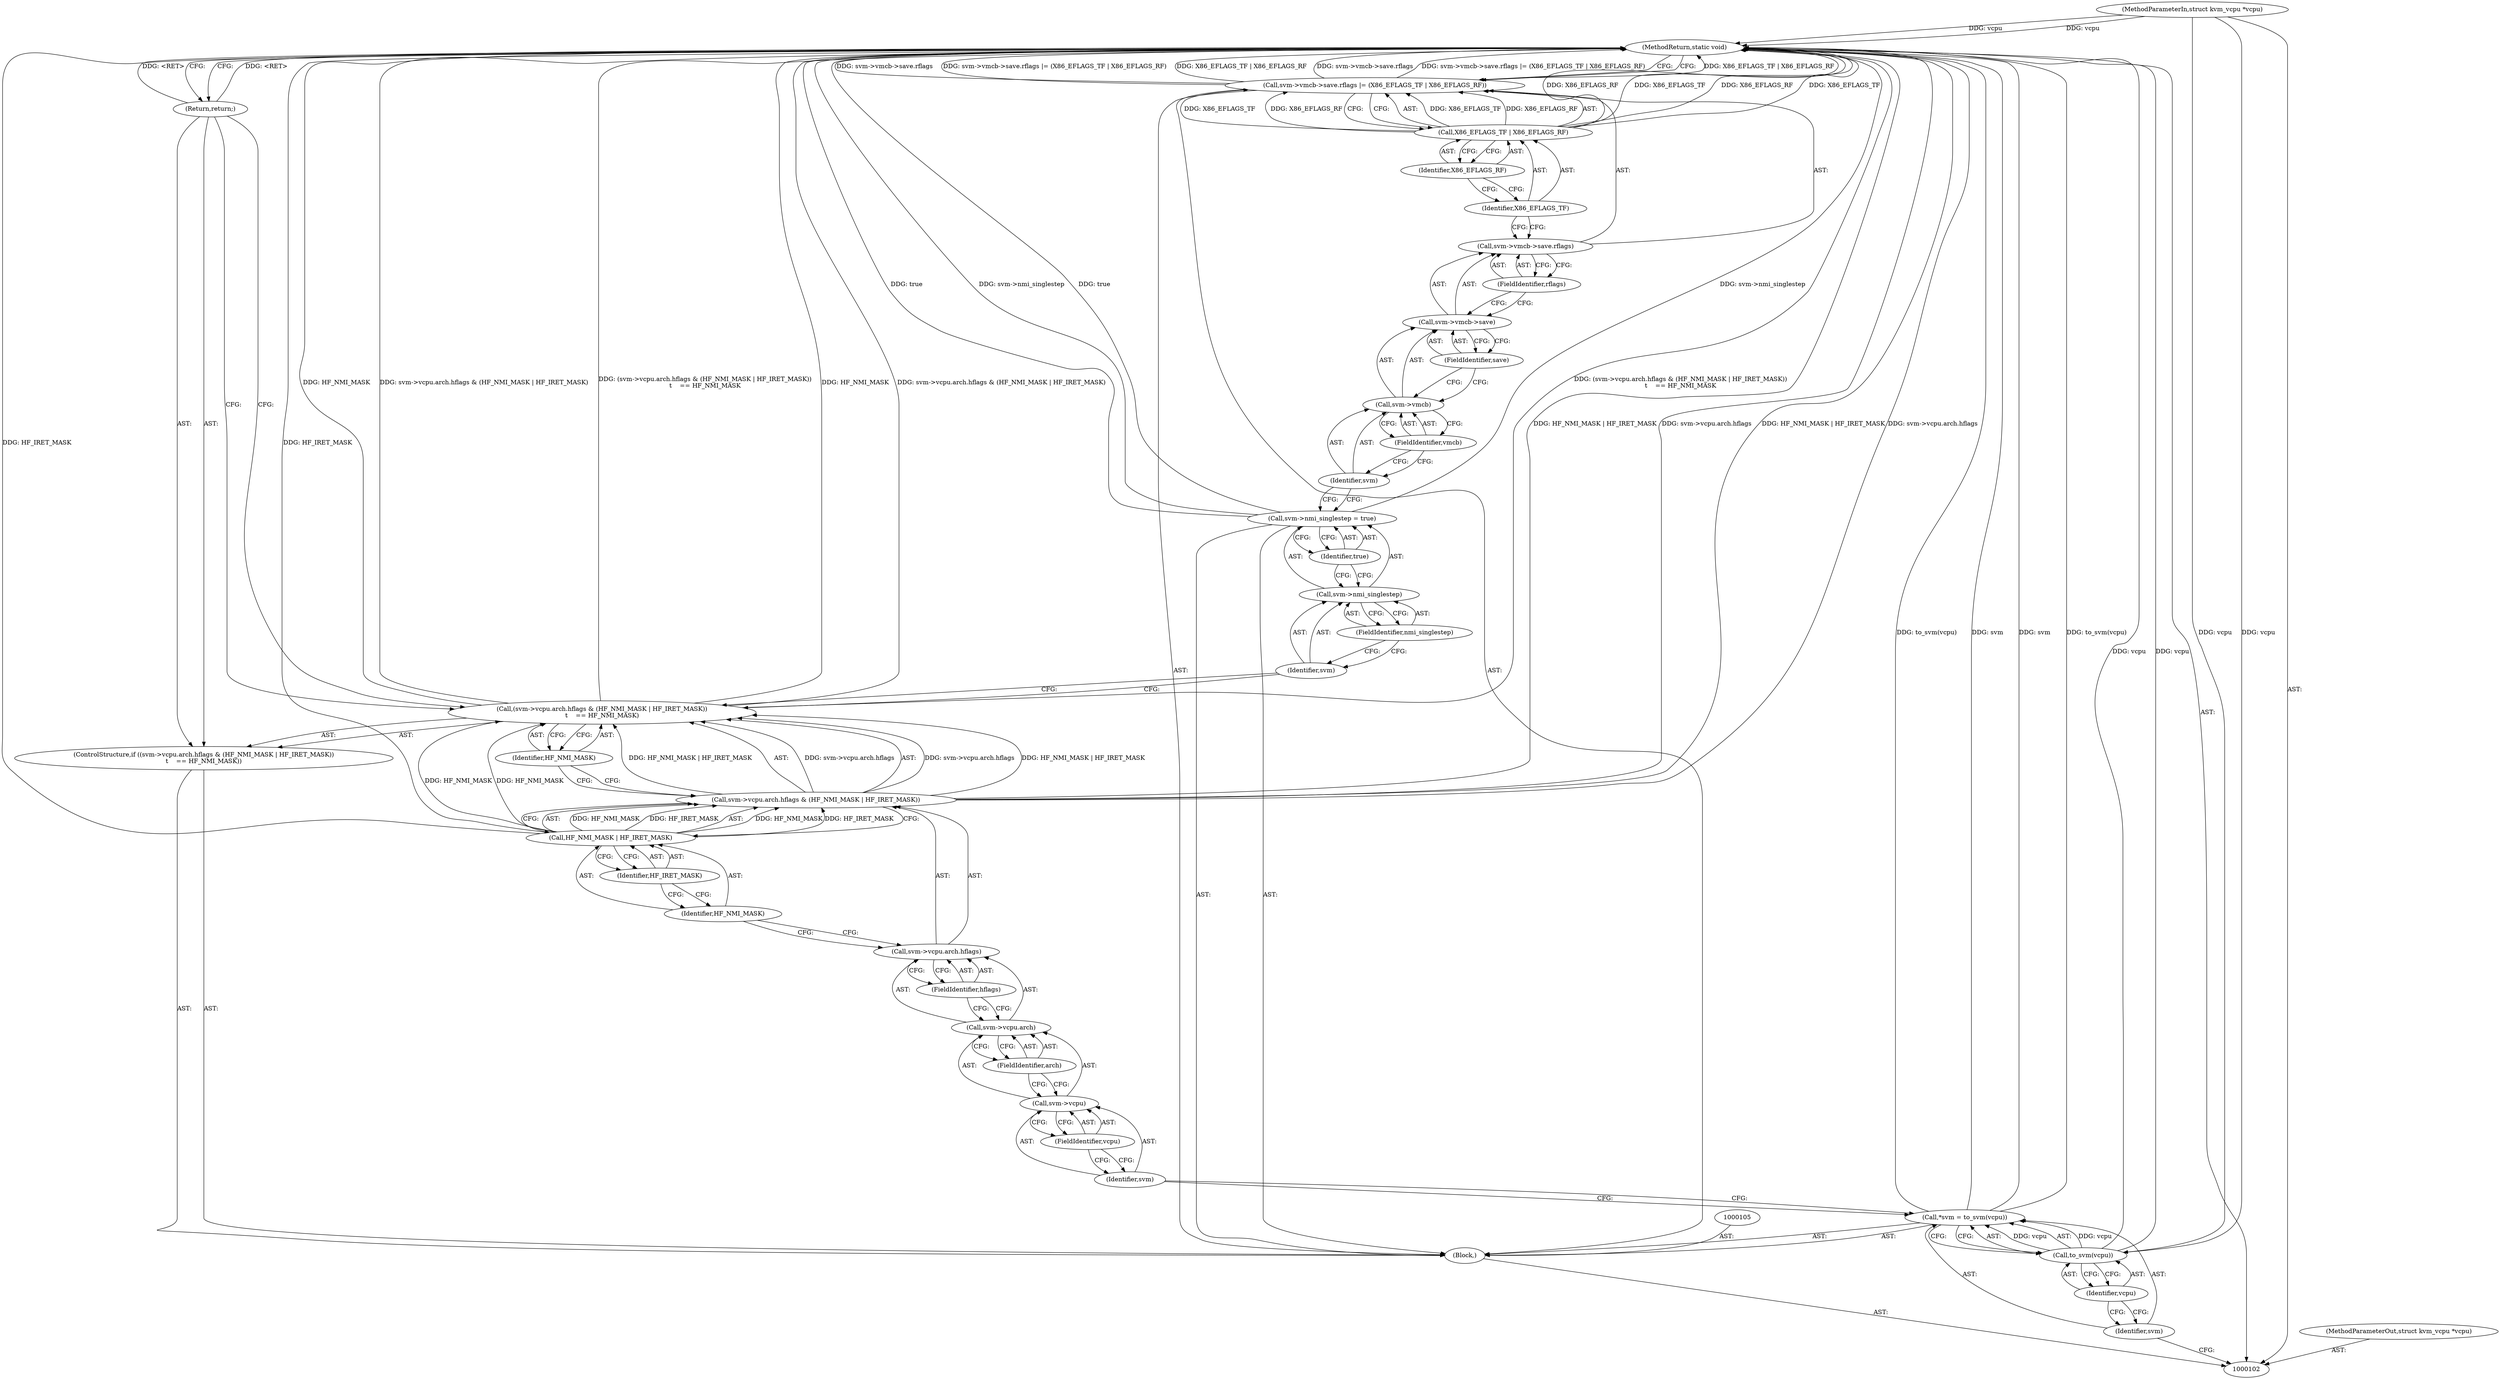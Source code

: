 digraph "0_linux_cbdb967af3d54993f5814f1cee0ed311a055377d_0" {
"1000141" [label="(MethodReturn,static void)"];
"1000103" [label="(MethodParameterIn,struct kvm_vcpu *vcpu)"];
"1000187" [label="(MethodParameterOut,struct kvm_vcpu *vcpu)"];
"1000125" [label="(Call,svm->nmi_singlestep = true)"];
"1000126" [label="(Call,svm->nmi_singlestep)"];
"1000127" [label="(Identifier,svm)"];
"1000129" [label="(Identifier,true)"];
"1000128" [label="(FieldIdentifier,nmi_singlestep)"];
"1000136" [label="(FieldIdentifier,save)"];
"1000137" [label="(FieldIdentifier,rflags)"];
"1000130" [label="(Call,svm->vmcb->save.rflags |= (X86_EFLAGS_TF | X86_EFLAGS_RF))"];
"1000131" [label="(Call,svm->vmcb->save.rflags)"];
"1000132" [label="(Call,svm->vmcb->save)"];
"1000133" [label="(Call,svm->vmcb)"];
"1000134" [label="(Identifier,svm)"];
"1000138" [label="(Call,X86_EFLAGS_TF | X86_EFLAGS_RF)"];
"1000139" [label="(Identifier,X86_EFLAGS_TF)"];
"1000140" [label="(Identifier,X86_EFLAGS_RF)"];
"1000135" [label="(FieldIdentifier,vmcb)"];
"1000104" [label="(Block,)"];
"1000106" [label="(Call,*svm = to_svm(vcpu))"];
"1000107" [label="(Identifier,svm)"];
"1000108" [label="(Call,to_svm(vcpu))"];
"1000109" [label="(Identifier,vcpu)"];
"1000110" [label="(ControlStructure,if ((svm->vcpu.arch.hflags & (HF_NMI_MASK | HF_IRET_MASK))\n\t    == HF_NMI_MASK))"];
"1000117" [label="(FieldIdentifier,vcpu)"];
"1000118" [label="(FieldIdentifier,arch)"];
"1000119" [label="(FieldIdentifier,hflags)"];
"1000120" [label="(Call,HF_NMI_MASK | HF_IRET_MASK)"];
"1000121" [label="(Identifier,HF_NMI_MASK)"];
"1000122" [label="(Identifier,HF_IRET_MASK)"];
"1000111" [label="(Call,(svm->vcpu.arch.hflags & (HF_NMI_MASK | HF_IRET_MASK))\n\t    == HF_NMI_MASK)"];
"1000112" [label="(Call,svm->vcpu.arch.hflags & (HF_NMI_MASK | HF_IRET_MASK))"];
"1000113" [label="(Call,svm->vcpu.arch.hflags)"];
"1000114" [label="(Call,svm->vcpu.arch)"];
"1000115" [label="(Call,svm->vcpu)"];
"1000116" [label="(Identifier,svm)"];
"1000123" [label="(Identifier,HF_NMI_MASK)"];
"1000124" [label="(Return,return;)"];
"1000141" -> "1000102"  [label="AST: "];
"1000141" -> "1000124"  [label="CFG: "];
"1000141" -> "1000130"  [label="CFG: "];
"1000124" -> "1000141"  [label="DDG: <RET>"];
"1000106" -> "1000141"  [label="DDG: to_svm(vcpu)"];
"1000106" -> "1000141"  [label="DDG: svm"];
"1000138" -> "1000141"  [label="DDG: X86_EFLAGS_RF"];
"1000138" -> "1000141"  [label="DDG: X86_EFLAGS_TF"];
"1000111" -> "1000141"  [label="DDG: svm->vcpu.arch.hflags & (HF_NMI_MASK | HF_IRET_MASK)"];
"1000111" -> "1000141"  [label="DDG: (svm->vcpu.arch.hflags & (HF_NMI_MASK | HF_IRET_MASK))\n\t    == HF_NMI_MASK"];
"1000111" -> "1000141"  [label="DDG: HF_NMI_MASK"];
"1000120" -> "1000141"  [label="DDG: HF_IRET_MASK"];
"1000130" -> "1000141"  [label="DDG: X86_EFLAGS_TF | X86_EFLAGS_RF"];
"1000130" -> "1000141"  [label="DDG: svm->vmcb->save.rflags"];
"1000130" -> "1000141"  [label="DDG: svm->vmcb->save.rflags |= (X86_EFLAGS_TF | X86_EFLAGS_RF)"];
"1000125" -> "1000141"  [label="DDG: svm->nmi_singlestep"];
"1000125" -> "1000141"  [label="DDG: true"];
"1000103" -> "1000141"  [label="DDG: vcpu"];
"1000112" -> "1000141"  [label="DDG: svm->vcpu.arch.hflags"];
"1000112" -> "1000141"  [label="DDG: HF_NMI_MASK | HF_IRET_MASK"];
"1000108" -> "1000141"  [label="DDG: vcpu"];
"1000103" -> "1000102"  [label="AST: "];
"1000103" -> "1000141"  [label="DDG: vcpu"];
"1000103" -> "1000108"  [label="DDG: vcpu"];
"1000187" -> "1000102"  [label="AST: "];
"1000125" -> "1000104"  [label="AST: "];
"1000125" -> "1000129"  [label="CFG: "];
"1000126" -> "1000125"  [label="AST: "];
"1000129" -> "1000125"  [label="AST: "];
"1000134" -> "1000125"  [label="CFG: "];
"1000125" -> "1000141"  [label="DDG: svm->nmi_singlestep"];
"1000125" -> "1000141"  [label="DDG: true"];
"1000126" -> "1000125"  [label="AST: "];
"1000126" -> "1000128"  [label="CFG: "];
"1000127" -> "1000126"  [label="AST: "];
"1000128" -> "1000126"  [label="AST: "];
"1000129" -> "1000126"  [label="CFG: "];
"1000127" -> "1000126"  [label="AST: "];
"1000127" -> "1000111"  [label="CFG: "];
"1000128" -> "1000127"  [label="CFG: "];
"1000129" -> "1000125"  [label="AST: "];
"1000129" -> "1000126"  [label="CFG: "];
"1000125" -> "1000129"  [label="CFG: "];
"1000128" -> "1000126"  [label="AST: "];
"1000128" -> "1000127"  [label="CFG: "];
"1000126" -> "1000128"  [label="CFG: "];
"1000136" -> "1000132"  [label="AST: "];
"1000136" -> "1000133"  [label="CFG: "];
"1000132" -> "1000136"  [label="CFG: "];
"1000137" -> "1000131"  [label="AST: "];
"1000137" -> "1000132"  [label="CFG: "];
"1000131" -> "1000137"  [label="CFG: "];
"1000130" -> "1000104"  [label="AST: "];
"1000130" -> "1000138"  [label="CFG: "];
"1000131" -> "1000130"  [label="AST: "];
"1000138" -> "1000130"  [label="AST: "];
"1000141" -> "1000130"  [label="CFG: "];
"1000130" -> "1000141"  [label="DDG: X86_EFLAGS_TF | X86_EFLAGS_RF"];
"1000130" -> "1000141"  [label="DDG: svm->vmcb->save.rflags"];
"1000130" -> "1000141"  [label="DDG: svm->vmcb->save.rflags |= (X86_EFLAGS_TF | X86_EFLAGS_RF)"];
"1000138" -> "1000130"  [label="DDG: X86_EFLAGS_TF"];
"1000138" -> "1000130"  [label="DDG: X86_EFLAGS_RF"];
"1000131" -> "1000130"  [label="AST: "];
"1000131" -> "1000137"  [label="CFG: "];
"1000132" -> "1000131"  [label="AST: "];
"1000137" -> "1000131"  [label="AST: "];
"1000139" -> "1000131"  [label="CFG: "];
"1000132" -> "1000131"  [label="AST: "];
"1000132" -> "1000136"  [label="CFG: "];
"1000133" -> "1000132"  [label="AST: "];
"1000136" -> "1000132"  [label="AST: "];
"1000137" -> "1000132"  [label="CFG: "];
"1000133" -> "1000132"  [label="AST: "];
"1000133" -> "1000135"  [label="CFG: "];
"1000134" -> "1000133"  [label="AST: "];
"1000135" -> "1000133"  [label="AST: "];
"1000136" -> "1000133"  [label="CFG: "];
"1000134" -> "1000133"  [label="AST: "];
"1000134" -> "1000125"  [label="CFG: "];
"1000135" -> "1000134"  [label="CFG: "];
"1000138" -> "1000130"  [label="AST: "];
"1000138" -> "1000140"  [label="CFG: "];
"1000139" -> "1000138"  [label="AST: "];
"1000140" -> "1000138"  [label="AST: "];
"1000130" -> "1000138"  [label="CFG: "];
"1000138" -> "1000141"  [label="DDG: X86_EFLAGS_RF"];
"1000138" -> "1000141"  [label="DDG: X86_EFLAGS_TF"];
"1000138" -> "1000130"  [label="DDG: X86_EFLAGS_TF"];
"1000138" -> "1000130"  [label="DDG: X86_EFLAGS_RF"];
"1000139" -> "1000138"  [label="AST: "];
"1000139" -> "1000131"  [label="CFG: "];
"1000140" -> "1000139"  [label="CFG: "];
"1000140" -> "1000138"  [label="AST: "];
"1000140" -> "1000139"  [label="CFG: "];
"1000138" -> "1000140"  [label="CFG: "];
"1000135" -> "1000133"  [label="AST: "];
"1000135" -> "1000134"  [label="CFG: "];
"1000133" -> "1000135"  [label="CFG: "];
"1000104" -> "1000102"  [label="AST: "];
"1000105" -> "1000104"  [label="AST: "];
"1000106" -> "1000104"  [label="AST: "];
"1000110" -> "1000104"  [label="AST: "];
"1000125" -> "1000104"  [label="AST: "];
"1000130" -> "1000104"  [label="AST: "];
"1000106" -> "1000104"  [label="AST: "];
"1000106" -> "1000108"  [label="CFG: "];
"1000107" -> "1000106"  [label="AST: "];
"1000108" -> "1000106"  [label="AST: "];
"1000116" -> "1000106"  [label="CFG: "];
"1000106" -> "1000141"  [label="DDG: to_svm(vcpu)"];
"1000106" -> "1000141"  [label="DDG: svm"];
"1000108" -> "1000106"  [label="DDG: vcpu"];
"1000107" -> "1000106"  [label="AST: "];
"1000107" -> "1000102"  [label="CFG: "];
"1000109" -> "1000107"  [label="CFG: "];
"1000108" -> "1000106"  [label="AST: "];
"1000108" -> "1000109"  [label="CFG: "];
"1000109" -> "1000108"  [label="AST: "];
"1000106" -> "1000108"  [label="CFG: "];
"1000108" -> "1000141"  [label="DDG: vcpu"];
"1000108" -> "1000106"  [label="DDG: vcpu"];
"1000103" -> "1000108"  [label="DDG: vcpu"];
"1000109" -> "1000108"  [label="AST: "];
"1000109" -> "1000107"  [label="CFG: "];
"1000108" -> "1000109"  [label="CFG: "];
"1000110" -> "1000104"  [label="AST: "];
"1000111" -> "1000110"  [label="AST: "];
"1000124" -> "1000110"  [label="AST: "];
"1000117" -> "1000115"  [label="AST: "];
"1000117" -> "1000116"  [label="CFG: "];
"1000115" -> "1000117"  [label="CFG: "];
"1000118" -> "1000114"  [label="AST: "];
"1000118" -> "1000115"  [label="CFG: "];
"1000114" -> "1000118"  [label="CFG: "];
"1000119" -> "1000113"  [label="AST: "];
"1000119" -> "1000114"  [label="CFG: "];
"1000113" -> "1000119"  [label="CFG: "];
"1000120" -> "1000112"  [label="AST: "];
"1000120" -> "1000122"  [label="CFG: "];
"1000121" -> "1000120"  [label="AST: "];
"1000122" -> "1000120"  [label="AST: "];
"1000112" -> "1000120"  [label="CFG: "];
"1000120" -> "1000141"  [label="DDG: HF_IRET_MASK"];
"1000120" -> "1000112"  [label="DDG: HF_NMI_MASK"];
"1000120" -> "1000112"  [label="DDG: HF_IRET_MASK"];
"1000120" -> "1000111"  [label="DDG: HF_NMI_MASK"];
"1000121" -> "1000120"  [label="AST: "];
"1000121" -> "1000113"  [label="CFG: "];
"1000122" -> "1000121"  [label="CFG: "];
"1000122" -> "1000120"  [label="AST: "];
"1000122" -> "1000121"  [label="CFG: "];
"1000120" -> "1000122"  [label="CFG: "];
"1000111" -> "1000110"  [label="AST: "];
"1000111" -> "1000123"  [label="CFG: "];
"1000112" -> "1000111"  [label="AST: "];
"1000123" -> "1000111"  [label="AST: "];
"1000124" -> "1000111"  [label="CFG: "];
"1000127" -> "1000111"  [label="CFG: "];
"1000111" -> "1000141"  [label="DDG: svm->vcpu.arch.hflags & (HF_NMI_MASK | HF_IRET_MASK)"];
"1000111" -> "1000141"  [label="DDG: (svm->vcpu.arch.hflags & (HF_NMI_MASK | HF_IRET_MASK))\n\t    == HF_NMI_MASK"];
"1000111" -> "1000141"  [label="DDG: HF_NMI_MASK"];
"1000112" -> "1000111"  [label="DDG: svm->vcpu.arch.hflags"];
"1000112" -> "1000111"  [label="DDG: HF_NMI_MASK | HF_IRET_MASK"];
"1000120" -> "1000111"  [label="DDG: HF_NMI_MASK"];
"1000112" -> "1000111"  [label="AST: "];
"1000112" -> "1000120"  [label="CFG: "];
"1000113" -> "1000112"  [label="AST: "];
"1000120" -> "1000112"  [label="AST: "];
"1000123" -> "1000112"  [label="CFG: "];
"1000112" -> "1000141"  [label="DDG: svm->vcpu.arch.hflags"];
"1000112" -> "1000141"  [label="DDG: HF_NMI_MASK | HF_IRET_MASK"];
"1000112" -> "1000111"  [label="DDG: svm->vcpu.arch.hflags"];
"1000112" -> "1000111"  [label="DDG: HF_NMI_MASK | HF_IRET_MASK"];
"1000120" -> "1000112"  [label="DDG: HF_NMI_MASK"];
"1000120" -> "1000112"  [label="DDG: HF_IRET_MASK"];
"1000113" -> "1000112"  [label="AST: "];
"1000113" -> "1000119"  [label="CFG: "];
"1000114" -> "1000113"  [label="AST: "];
"1000119" -> "1000113"  [label="AST: "];
"1000121" -> "1000113"  [label="CFG: "];
"1000114" -> "1000113"  [label="AST: "];
"1000114" -> "1000118"  [label="CFG: "];
"1000115" -> "1000114"  [label="AST: "];
"1000118" -> "1000114"  [label="AST: "];
"1000119" -> "1000114"  [label="CFG: "];
"1000115" -> "1000114"  [label="AST: "];
"1000115" -> "1000117"  [label="CFG: "];
"1000116" -> "1000115"  [label="AST: "];
"1000117" -> "1000115"  [label="AST: "];
"1000118" -> "1000115"  [label="CFG: "];
"1000116" -> "1000115"  [label="AST: "];
"1000116" -> "1000106"  [label="CFG: "];
"1000117" -> "1000116"  [label="CFG: "];
"1000123" -> "1000111"  [label="AST: "];
"1000123" -> "1000112"  [label="CFG: "];
"1000111" -> "1000123"  [label="CFG: "];
"1000124" -> "1000110"  [label="AST: "];
"1000124" -> "1000111"  [label="CFG: "];
"1000141" -> "1000124"  [label="CFG: "];
"1000124" -> "1000141"  [label="DDG: <RET>"];
}

